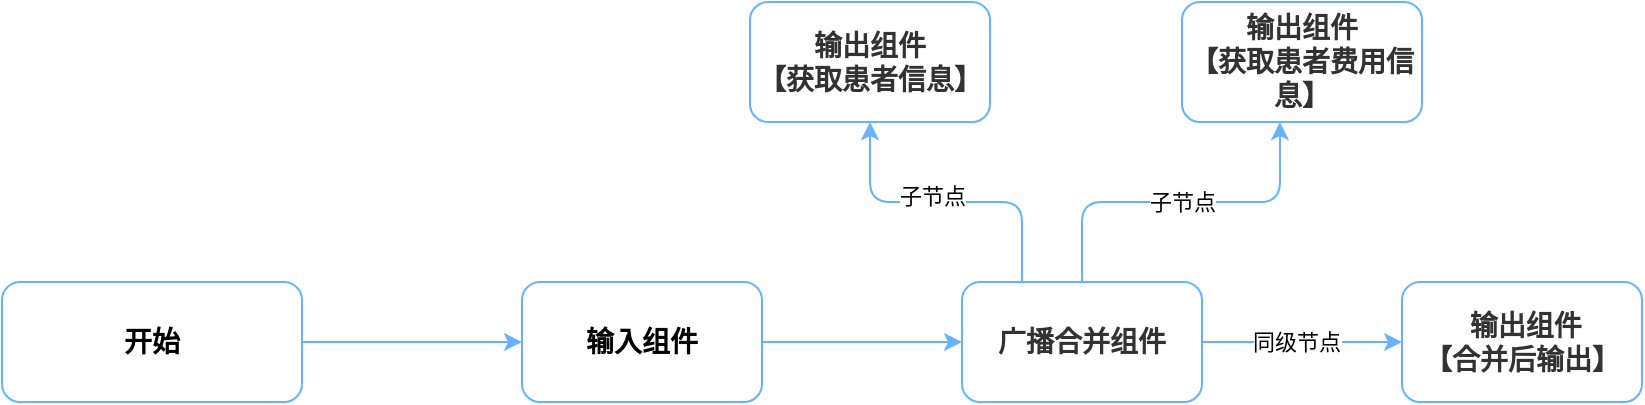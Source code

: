 <mxfile version="25.0.3">
  <diagram name="第 1 页" id="DoacEcyN-tPw5M91nlY1">
    <mxGraphModel dx="1195" dy="630" grid="1" gridSize="10" guides="1" tooltips="1" connect="1" arrows="1" fold="1" page="1" pageScale="1" pageWidth="827" pageHeight="1169" math="0" shadow="0">
      <root>
        <mxCell id="0" />
        <mxCell id="1" parent="0" />
        <mxCell id="JY0nKwkiRLZ-xdJiSqcZ-6" style="edgeStyle=orthogonalEdgeStyle;rounded=1;orthogonalLoop=1;jettySize=auto;html=1;entryX=0;entryY=0.5;entryDx=0;entryDy=0;labelBackgroundColor=none;fontColor=default;fontSize=14;fontStyle=1;strokeColor=#66B2FF;" edge="1" parent="1" source="JY0nKwkiRLZ-xdJiSqcZ-3" target="JY0nKwkiRLZ-xdJiSqcZ-5">
          <mxGeometry relative="1" as="geometry" />
        </mxCell>
        <mxCell id="JY0nKwkiRLZ-xdJiSqcZ-3" value="开始" style="rounded=1;whiteSpace=wrap;html=1;labelBackgroundColor=none;fontSize=14;fontStyle=1;strokeColor=#66B2FF;" vertex="1" parent="1">
          <mxGeometry x="40" y="220" width="150" height="60" as="geometry" />
        </mxCell>
        <mxCell id="JY0nKwkiRLZ-xdJiSqcZ-8" style="edgeStyle=orthogonalEdgeStyle;rounded=1;orthogonalLoop=1;jettySize=auto;html=1;exitX=1;exitY=0.5;exitDx=0;exitDy=0;labelBackgroundColor=none;fontColor=default;fontSize=14;fontStyle=1;strokeColor=#66B2FF;" edge="1" parent="1" source="JY0nKwkiRLZ-xdJiSqcZ-5" target="JY0nKwkiRLZ-xdJiSqcZ-7">
          <mxGeometry relative="1" as="geometry" />
        </mxCell>
        <mxCell id="JY0nKwkiRLZ-xdJiSqcZ-5" value="输入组件" style="rounded=1;whiteSpace=wrap;html=1;labelBackgroundColor=none;fontSize=14;fontStyle=1;strokeColor=#66B2FF;" vertex="1" parent="1">
          <mxGeometry x="300" y="220" width="120" height="60" as="geometry" />
        </mxCell>
        <mxCell id="JY0nKwkiRLZ-xdJiSqcZ-13" style="edgeStyle=orthogonalEdgeStyle;rounded=1;orthogonalLoop=1;jettySize=auto;html=1;exitX=0.25;exitY=0;exitDx=0;exitDy=0;strokeColor=#66B2FF;" edge="1" parent="1" source="JY0nKwkiRLZ-xdJiSqcZ-7" target="JY0nKwkiRLZ-xdJiSqcZ-12">
          <mxGeometry relative="1" as="geometry" />
        </mxCell>
        <mxCell id="JY0nKwkiRLZ-xdJiSqcZ-22" value="子节点" style="edgeLabel;html=1;align=center;verticalAlign=middle;resizable=0;points=[];rounded=1;strokeColor=#66B2FF;" vertex="1" connectable="0" parent="JY0nKwkiRLZ-xdJiSqcZ-13">
          <mxGeometry x="0.093" y="-3" relative="1" as="geometry">
            <mxPoint as="offset" />
          </mxGeometry>
        </mxCell>
        <mxCell id="JY0nKwkiRLZ-xdJiSqcZ-17" style="edgeStyle=orthogonalEdgeStyle;rounded=1;orthogonalLoop=1;jettySize=auto;html=1;exitX=1;exitY=0.5;exitDx=0;exitDy=0;fontSize=14;fontStyle=1;strokeColor=#66B2FF;" edge="1" parent="1" source="JY0nKwkiRLZ-xdJiSqcZ-7" target="JY0nKwkiRLZ-xdJiSqcZ-16">
          <mxGeometry relative="1" as="geometry" />
        </mxCell>
        <mxCell id="JY0nKwkiRLZ-xdJiSqcZ-23" value="同级节点" style="edgeLabel;html=1;align=center;verticalAlign=middle;resizable=0;points=[];rounded=1;strokeColor=#66B2FF;" vertex="1" connectable="0" parent="JY0nKwkiRLZ-xdJiSqcZ-17">
          <mxGeometry x="-0.06" relative="1" as="geometry">
            <mxPoint as="offset" />
          </mxGeometry>
        </mxCell>
        <mxCell id="JY0nKwkiRLZ-xdJiSqcZ-7" value="&lt;span style=&quot;color: rgb(50, 50, 50); font-family: &amp;quot;Microsoft YaHei&amp;quot;, 微软雅黑, Arial; background-color: rgba(255, 255, 255, 0.01);&quot;&gt;广播合并组件&lt;/span&gt;" style="rounded=1;whiteSpace=wrap;html=1;labelBackgroundColor=none;fontSize=14;fontStyle=1;strokeColor=#66B2FF;" vertex="1" parent="1">
          <mxGeometry x="520" y="220" width="120" height="60" as="geometry" />
        </mxCell>
        <mxCell id="JY0nKwkiRLZ-xdJiSqcZ-12" value="&lt;span style=&quot;color: rgb(50, 50, 50); font-family: &amp;quot;Microsoft YaHei&amp;quot;, 微软雅黑, Arial; font-size: 14px; font-weight: 700; background-color: rgba(255, 255, 255, 0.01);&quot;&gt;输出组件&lt;/span&gt;&lt;div style=&quot;resize: none; outline: none; font-size: 14px; color: rgb(50, 50, 50); font-family: &amp;quot;Microsoft YaHei&amp;quot;, 微软雅黑, Arial; font-weight: 700;&quot;&gt;【获取患者信息】&lt;/div&gt;" style="rounded=1;whiteSpace=wrap;html=1;labelBackgroundColor=none;strokeColor=#66B2FF;" vertex="1" parent="1">
          <mxGeometry x="414" y="80" width="120" height="60" as="geometry" />
        </mxCell>
        <mxCell id="JY0nKwkiRLZ-xdJiSqcZ-14" value="&lt;span style=&quot;color: rgb(50, 50, 50); font-family: &amp;quot;Microsoft YaHei&amp;quot;, 微软雅黑, Arial; font-size: 14px; font-weight: 700; background-color: rgba(255, 255, 255, 0.01);&quot;&gt;输出组件&lt;/span&gt;&lt;div style=&quot;resize: none; outline: none; font-size: 14px; color: rgb(50, 50, 50); font-family: &amp;quot;Microsoft YaHei&amp;quot;, 微软雅黑, Arial; font-weight: 700;&quot;&gt;【获取患者费用信息】&lt;/div&gt;" style="rounded=1;whiteSpace=wrap;html=1;labelBackgroundColor=none;strokeColor=#66B2FF;" vertex="1" parent="1">
          <mxGeometry x="630" y="80" width="120" height="60" as="geometry" />
        </mxCell>
        <mxCell id="JY0nKwkiRLZ-xdJiSqcZ-15" style="edgeStyle=orthogonalEdgeStyle;rounded=1;orthogonalLoop=1;jettySize=auto;html=1;entryX=0.408;entryY=1;entryDx=0;entryDy=0;entryPerimeter=0;strokeColor=#66B2FF;" edge="1" parent="1" source="JY0nKwkiRLZ-xdJiSqcZ-7" target="JY0nKwkiRLZ-xdJiSqcZ-14">
          <mxGeometry relative="1" as="geometry" />
        </mxCell>
        <mxCell id="JY0nKwkiRLZ-xdJiSqcZ-20" value="子节点" style="edgeLabel;html=1;align=center;verticalAlign=middle;resizable=0;points=[];rounded=1;strokeColor=#66B2FF;" vertex="1" connectable="0" parent="JY0nKwkiRLZ-xdJiSqcZ-15">
          <mxGeometry x="-0.073" y="3" relative="1" as="geometry">
            <mxPoint x="7" y="3" as="offset" />
          </mxGeometry>
        </mxCell>
        <mxCell id="JY0nKwkiRLZ-xdJiSqcZ-16" value="&lt;span style=&quot;color: rgb(50, 50, 50); font-family: &amp;quot;Microsoft YaHei&amp;quot;, 微软雅黑, Arial; background-color: rgba(255, 255, 255, 0.01);&quot;&gt;&amp;nbsp;输出组件&lt;/span&gt;&lt;div style=&quot;resize: none; outline: none; color: rgb(50, 50, 50); font-family: &amp;quot;Microsoft YaHei&amp;quot;, 微软雅黑, Arial;&quot;&gt;【合并后输出】&lt;/div&gt;" style="rounded=1;whiteSpace=wrap;html=1;labelBackgroundColor=none;fontSize=14;fontStyle=1;strokeColor=#66B2FF;" vertex="1" parent="1">
          <mxGeometry x="740" y="220" width="120" height="60" as="geometry" />
        </mxCell>
      </root>
    </mxGraphModel>
  </diagram>
</mxfile>
